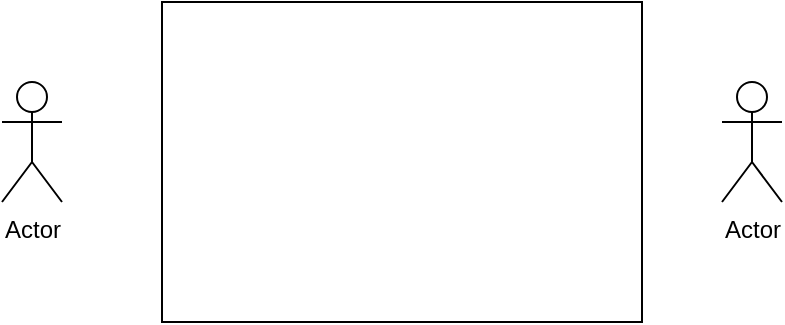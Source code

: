 <mxfile version="11.3.2" type="github" pages="1"><diagram id="7xUaAHw1lKPhTPBo3Pq-" name="Page-1"><mxGraphModel dx="1168" dy="697" grid="1" gridSize="10" guides="1" tooltips="1" connect="1" arrows="1" fold="1" page="1" pageScale="1" pageWidth="850" pageHeight="1100" math="0" shadow="0"><root><mxCell id="0"/><mxCell id="1" parent="0"/><mxCell id="larO895z3XTvb7PHTNnE-1" value="Actor" style="shape=umlActor;verticalLabelPosition=bottom;labelBackgroundColor=#ffffff;verticalAlign=top;html=1;outlineConnect=0;" vertex="1" parent="1"><mxGeometry x="80" y="80" width="30" height="60" as="geometry"/></mxCell><mxCell id="larO895z3XTvb7PHTNnE-2" value="" style="rounded=0;whiteSpace=wrap;html=1;" vertex="1" parent="1"><mxGeometry x="160" y="40" width="240" height="160" as="geometry"/></mxCell><mxCell id="larO895z3XTvb7PHTNnE-3" value="Actor" style="shape=umlActor;verticalLabelPosition=bottom;labelBackgroundColor=#ffffff;verticalAlign=top;html=1;outlineConnect=0;" vertex="1" parent="1"><mxGeometry x="440" y="80" width="30" height="60" as="geometry"/></mxCell></root></mxGraphModel></diagram></mxfile>